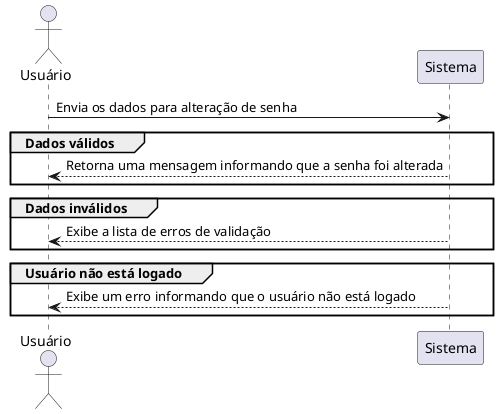 @startuml USU03

actor Usuário
participant Sistema

Usuário -> Sistema: Envia os dados para alteração de senha

group Dados válidos
  Sistema --> Usuário: Retorna uma mensagem informando que a senha foi alterada
end

group Dados inválidos
  Sistema --> Usuário: Exibe a lista de erros de validação
end

group Usuário não está logado
  Sistema --> Usuário: Exibe um erro informando que o usuário não está logado
end

@enduml